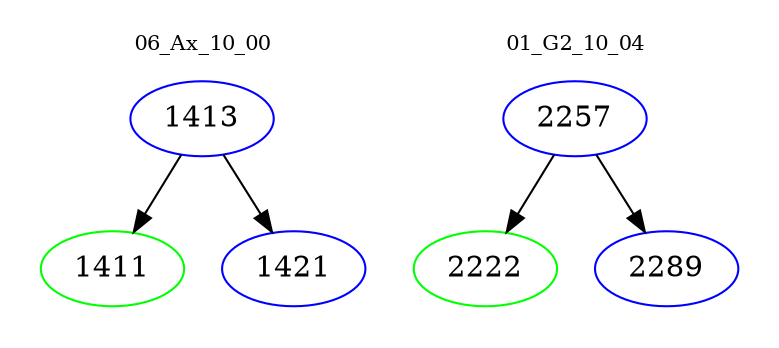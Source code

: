 digraph{
subgraph cluster_0 {
color = white
label = "06_Ax_10_00";
fontsize=10;
T0_1413 [label="1413", color="blue"]
T0_1413 -> T0_1411 [color="black"]
T0_1411 [label="1411", color="green"]
T0_1413 -> T0_1421 [color="black"]
T0_1421 [label="1421", color="blue"]
}
subgraph cluster_1 {
color = white
label = "01_G2_10_04";
fontsize=10;
T1_2257 [label="2257", color="blue"]
T1_2257 -> T1_2222 [color="black"]
T1_2222 [label="2222", color="green"]
T1_2257 -> T1_2289 [color="black"]
T1_2289 [label="2289", color="blue"]
}
}
